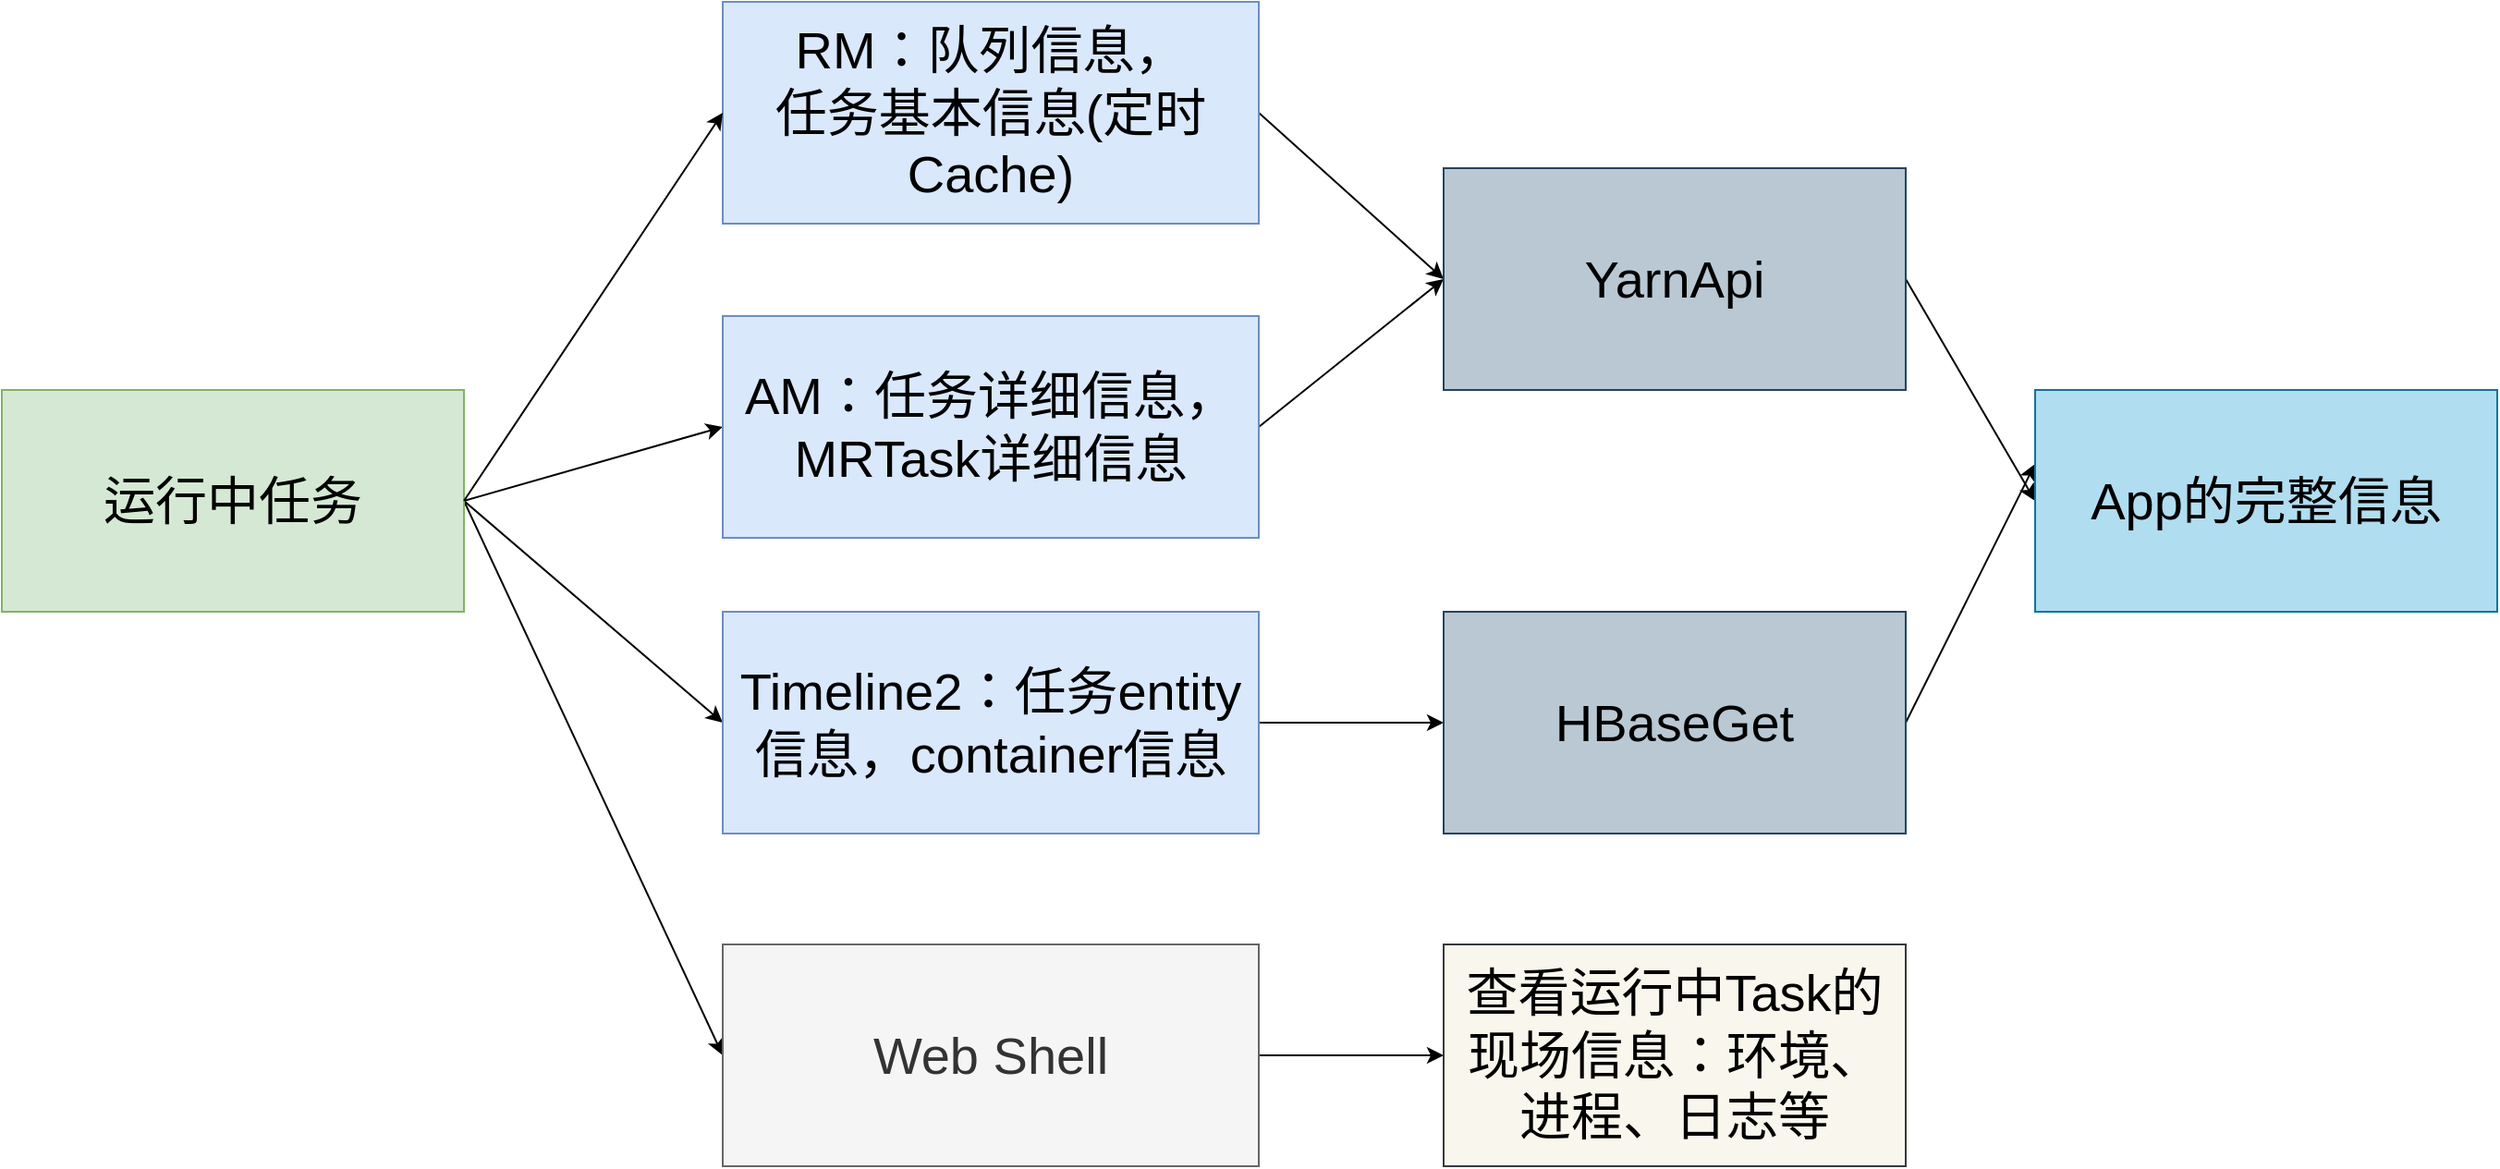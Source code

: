 <mxfile version="14.4.8" type="github">
  <diagram name="Page-1" id="9c096ad6-e400-ecc8-3e38-643d2caac077">
    <mxGraphModel dx="2365" dy="1288" grid="1" gridSize="10" guides="1" tooltips="1" connect="1" arrows="1" fold="1" page="1" pageScale="1.5" pageWidth="1169" pageHeight="826" background="none" math="0" shadow="0">
      <root>
        <mxCell id="0" style=";html=1;" />
        <mxCell id="1" style=";html=1;" parent="0" />
        <mxCell id="8E8hszirOWY40QSbOUDw-12" style="rounded=1;orthogonalLoop=1;jettySize=auto;html=1;exitX=1;exitY=0.5;exitDx=0;exitDy=0;entryX=0;entryY=0.5;entryDx=0;entryDy=0;fontSize=28;" edge="1" parent="1" source="8E8hszirOWY40QSbOUDw-1" target="8E8hszirOWY40QSbOUDw-4">
          <mxGeometry relative="1" as="geometry" />
        </mxCell>
        <mxCell id="8E8hszirOWY40QSbOUDw-13" style="edgeStyle=none;rounded=1;orthogonalLoop=1;jettySize=auto;html=1;exitX=1;exitY=0.5;exitDx=0;exitDy=0;entryX=0;entryY=0.5;entryDx=0;entryDy=0;fontSize=28;" edge="1" parent="1" source="8E8hszirOWY40QSbOUDw-1" target="8E8hszirOWY40QSbOUDw-5">
          <mxGeometry relative="1" as="geometry" />
        </mxCell>
        <mxCell id="8E8hszirOWY40QSbOUDw-14" style="edgeStyle=none;rounded=1;orthogonalLoop=1;jettySize=auto;html=1;exitX=1;exitY=0.5;exitDx=0;exitDy=0;entryX=0;entryY=0.5;entryDx=0;entryDy=0;fontSize=28;" edge="1" parent="1" source="8E8hszirOWY40QSbOUDw-1" target="8E8hszirOWY40QSbOUDw-7">
          <mxGeometry relative="1" as="geometry" />
        </mxCell>
        <mxCell id="8E8hszirOWY40QSbOUDw-1" value="运行中任务" style="rounded=0;whiteSpace=wrap;html=1;fontSize=28;fillColor=#d5e8d4;strokeColor=#82b366;" vertex="1" parent="1">
          <mxGeometry x="60" y="480" width="250" height="120" as="geometry" />
        </mxCell>
        <mxCell id="8E8hszirOWY40QSbOUDw-16" style="edgeStyle=none;rounded=1;orthogonalLoop=1;jettySize=auto;html=1;exitX=1;exitY=0.5;exitDx=0;exitDy=0;entryX=0;entryY=0.5;entryDx=0;entryDy=0;fontSize=28;" edge="1" parent="1" source="8E8hszirOWY40QSbOUDw-2" target="8E8hszirOWY40QSbOUDw-15">
          <mxGeometry relative="1" as="geometry" />
        </mxCell>
        <mxCell id="8E8hszirOWY40QSbOUDw-2" value="RM：队列信息，&lt;br style=&quot;font-size: 28px&quot;&gt;任务基本信息(定时Cache)" style="rounded=0;whiteSpace=wrap;html=1;fontSize=28;fillColor=#dae8fc;strokeColor=#6c8ebf;align=center;" vertex="1" parent="1">
          <mxGeometry x="450" y="270" width="290" height="120" as="geometry" />
        </mxCell>
        <mxCell id="8E8hszirOWY40QSbOUDw-17" style="edgeStyle=none;rounded=1;orthogonalLoop=1;jettySize=auto;html=1;exitX=1;exitY=0.5;exitDx=0;exitDy=0;fontSize=28;" edge="1" parent="1" source="8E8hszirOWY40QSbOUDw-4">
          <mxGeometry relative="1" as="geometry">
            <mxPoint x="840" y="420.0" as="targetPoint" />
          </mxGeometry>
        </mxCell>
        <mxCell id="8E8hszirOWY40QSbOUDw-4" value="AM：任务详细信息，MRTask详细信息" style="rounded=0;whiteSpace=wrap;html=1;fontSize=28;fillColor=#dae8fc;strokeColor=#6c8ebf;" vertex="1" parent="1">
          <mxGeometry x="450" y="440" width="290" height="120" as="geometry" />
        </mxCell>
        <mxCell id="8E8hszirOWY40QSbOUDw-19" style="edgeStyle=none;rounded=1;orthogonalLoop=1;jettySize=auto;html=1;exitX=1;exitY=0.5;exitDx=0;exitDy=0;entryX=0;entryY=0.5;entryDx=0;entryDy=0;fontSize=28;" edge="1" parent="1" source="8E8hszirOWY40QSbOUDw-5" target="8E8hszirOWY40QSbOUDw-18">
          <mxGeometry relative="1" as="geometry" />
        </mxCell>
        <mxCell id="8E8hszirOWY40QSbOUDw-5" value="Timeline2：任务entity信息，container信息" style="rounded=0;whiteSpace=wrap;html=1;fontSize=28;fillColor=#dae8fc;strokeColor=#6c8ebf;" vertex="1" parent="1">
          <mxGeometry x="450" y="600" width="290" height="120" as="geometry" />
        </mxCell>
        <mxCell id="8E8hszirOWY40QSbOUDw-24" value="" style="edgeStyle=none;rounded=1;orthogonalLoop=1;jettySize=auto;html=1;fontSize=28;" edge="1" parent="1" source="8E8hszirOWY40QSbOUDw-7" target="8E8hszirOWY40QSbOUDw-23">
          <mxGeometry relative="1" as="geometry" />
        </mxCell>
        <mxCell id="8E8hszirOWY40QSbOUDw-7" value="Web Shell" style="rounded=0;whiteSpace=wrap;html=1;fontSize=28;fillColor=#f5f5f5;strokeColor=#666666;fontColor=#333333;" vertex="1" parent="1">
          <mxGeometry x="450" y="780" width="290" height="120" as="geometry" />
        </mxCell>
        <mxCell id="8E8hszirOWY40QSbOUDw-10" value="" style="endArrow=classic;html=1;entryX=0;entryY=0.5;entryDx=0;entryDy=0;exitX=1;exitY=0.5;exitDx=0;exitDy=0;fontSize=28;" edge="1" parent="1" source="8E8hszirOWY40QSbOUDw-1" target="8E8hszirOWY40QSbOUDw-2">
          <mxGeometry width="50" height="50" relative="1" as="geometry">
            <mxPoint x="670" y="490" as="sourcePoint" />
            <mxPoint x="720" y="440" as="targetPoint" />
          </mxGeometry>
        </mxCell>
        <mxCell id="8E8hszirOWY40QSbOUDw-21" style="edgeStyle=none;rounded=1;orthogonalLoop=1;jettySize=auto;html=1;exitX=1;exitY=0.5;exitDx=0;exitDy=0;entryX=0;entryY=0.5;entryDx=0;entryDy=0;fontSize=28;" edge="1" parent="1" source="8E8hszirOWY40QSbOUDw-15" target="8E8hszirOWY40QSbOUDw-20">
          <mxGeometry relative="1" as="geometry" />
        </mxCell>
        <mxCell id="8E8hszirOWY40QSbOUDw-15" value="YarnApi" style="rounded=0;whiteSpace=wrap;html=1;fontSize=28;fillColor=#bac8d3;strokeColor=#23445d;" vertex="1" parent="1">
          <mxGeometry x="840" y="360" width="250" height="120" as="geometry" />
        </mxCell>
        <mxCell id="8E8hszirOWY40QSbOUDw-22" style="edgeStyle=none;rounded=1;orthogonalLoop=1;jettySize=auto;html=1;exitX=1;exitY=0.5;exitDx=0;exitDy=0;fontSize=28;" edge="1" parent="1" source="8E8hszirOWY40QSbOUDw-18">
          <mxGeometry relative="1" as="geometry">
            <mxPoint x="1160" y="520.0" as="targetPoint" />
          </mxGeometry>
        </mxCell>
        <mxCell id="8E8hszirOWY40QSbOUDw-18" value="HBaseGet" style="rounded=0;whiteSpace=wrap;html=1;fontSize=28;fillColor=#bac8d3;strokeColor=#23445d;" vertex="1" parent="1">
          <mxGeometry x="840" y="600" width="250" height="120" as="geometry" />
        </mxCell>
        <mxCell id="8E8hszirOWY40QSbOUDw-20" value="App的完整信息&lt;br&gt;" style="rounded=0;whiteSpace=wrap;html=1;fontSize=28;fillColor=#b1ddf0;strokeColor=#10739e;" vertex="1" parent="1">
          <mxGeometry x="1160" y="480" width="250" height="120" as="geometry" />
        </mxCell>
        <mxCell id="8E8hszirOWY40QSbOUDw-23" value="查看运行中Task的现场信息：环境、进程、日志等" style="rounded=0;whiteSpace=wrap;html=1;fontSize=28;fillColor=#f9f7ed;strokeColor=#36393d;" vertex="1" parent="1">
          <mxGeometry x="840" y="780" width="250" height="120" as="geometry" />
        </mxCell>
      </root>
    </mxGraphModel>
  </diagram>
</mxfile>

